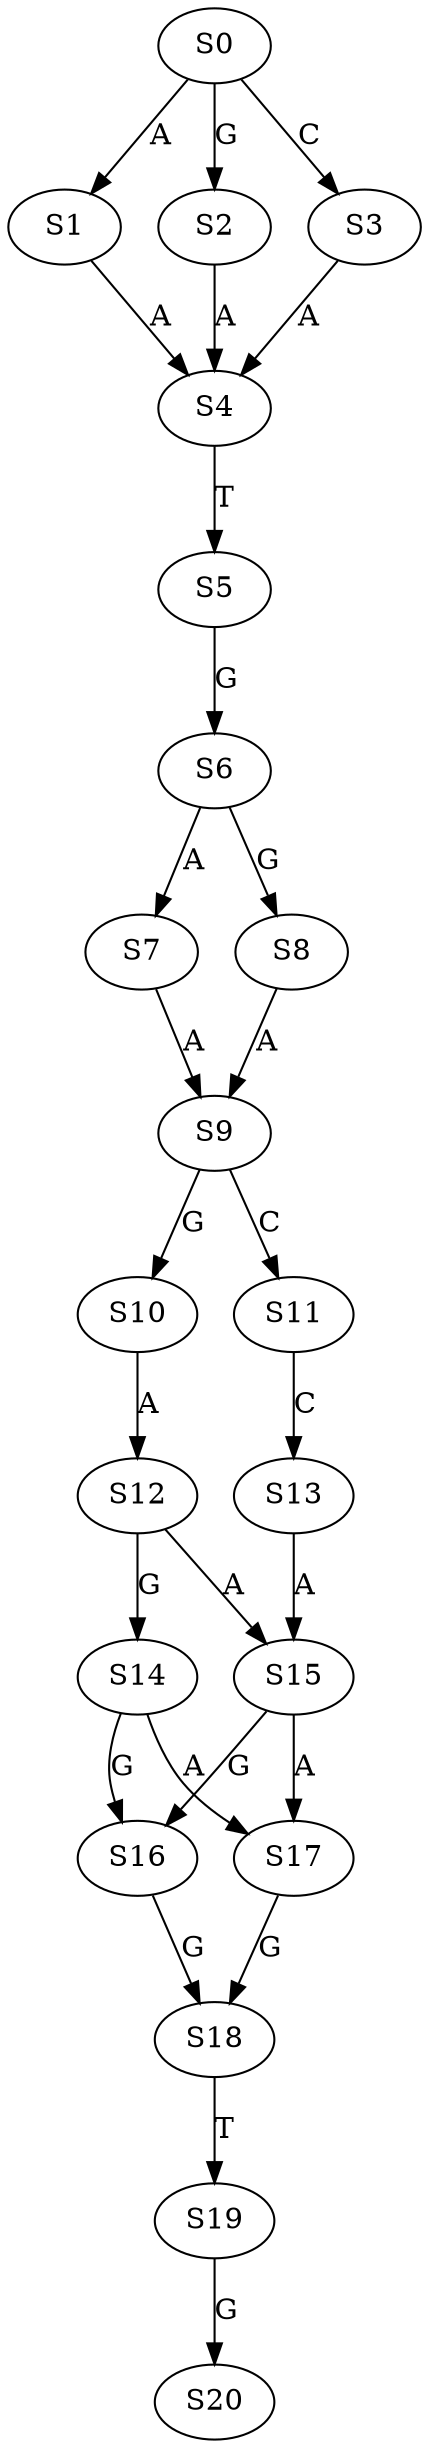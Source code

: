 strict digraph  {
	S0 -> S1 [ label = A ];
	S0 -> S2 [ label = G ];
	S0 -> S3 [ label = C ];
	S1 -> S4 [ label = A ];
	S2 -> S4 [ label = A ];
	S3 -> S4 [ label = A ];
	S4 -> S5 [ label = T ];
	S5 -> S6 [ label = G ];
	S6 -> S7 [ label = A ];
	S6 -> S8 [ label = G ];
	S7 -> S9 [ label = A ];
	S8 -> S9 [ label = A ];
	S9 -> S10 [ label = G ];
	S9 -> S11 [ label = C ];
	S10 -> S12 [ label = A ];
	S11 -> S13 [ label = C ];
	S12 -> S14 [ label = G ];
	S12 -> S15 [ label = A ];
	S13 -> S15 [ label = A ];
	S14 -> S16 [ label = G ];
	S14 -> S17 [ label = A ];
	S15 -> S17 [ label = A ];
	S15 -> S16 [ label = G ];
	S16 -> S18 [ label = G ];
	S17 -> S18 [ label = G ];
	S18 -> S19 [ label = T ];
	S19 -> S20 [ label = G ];
}
